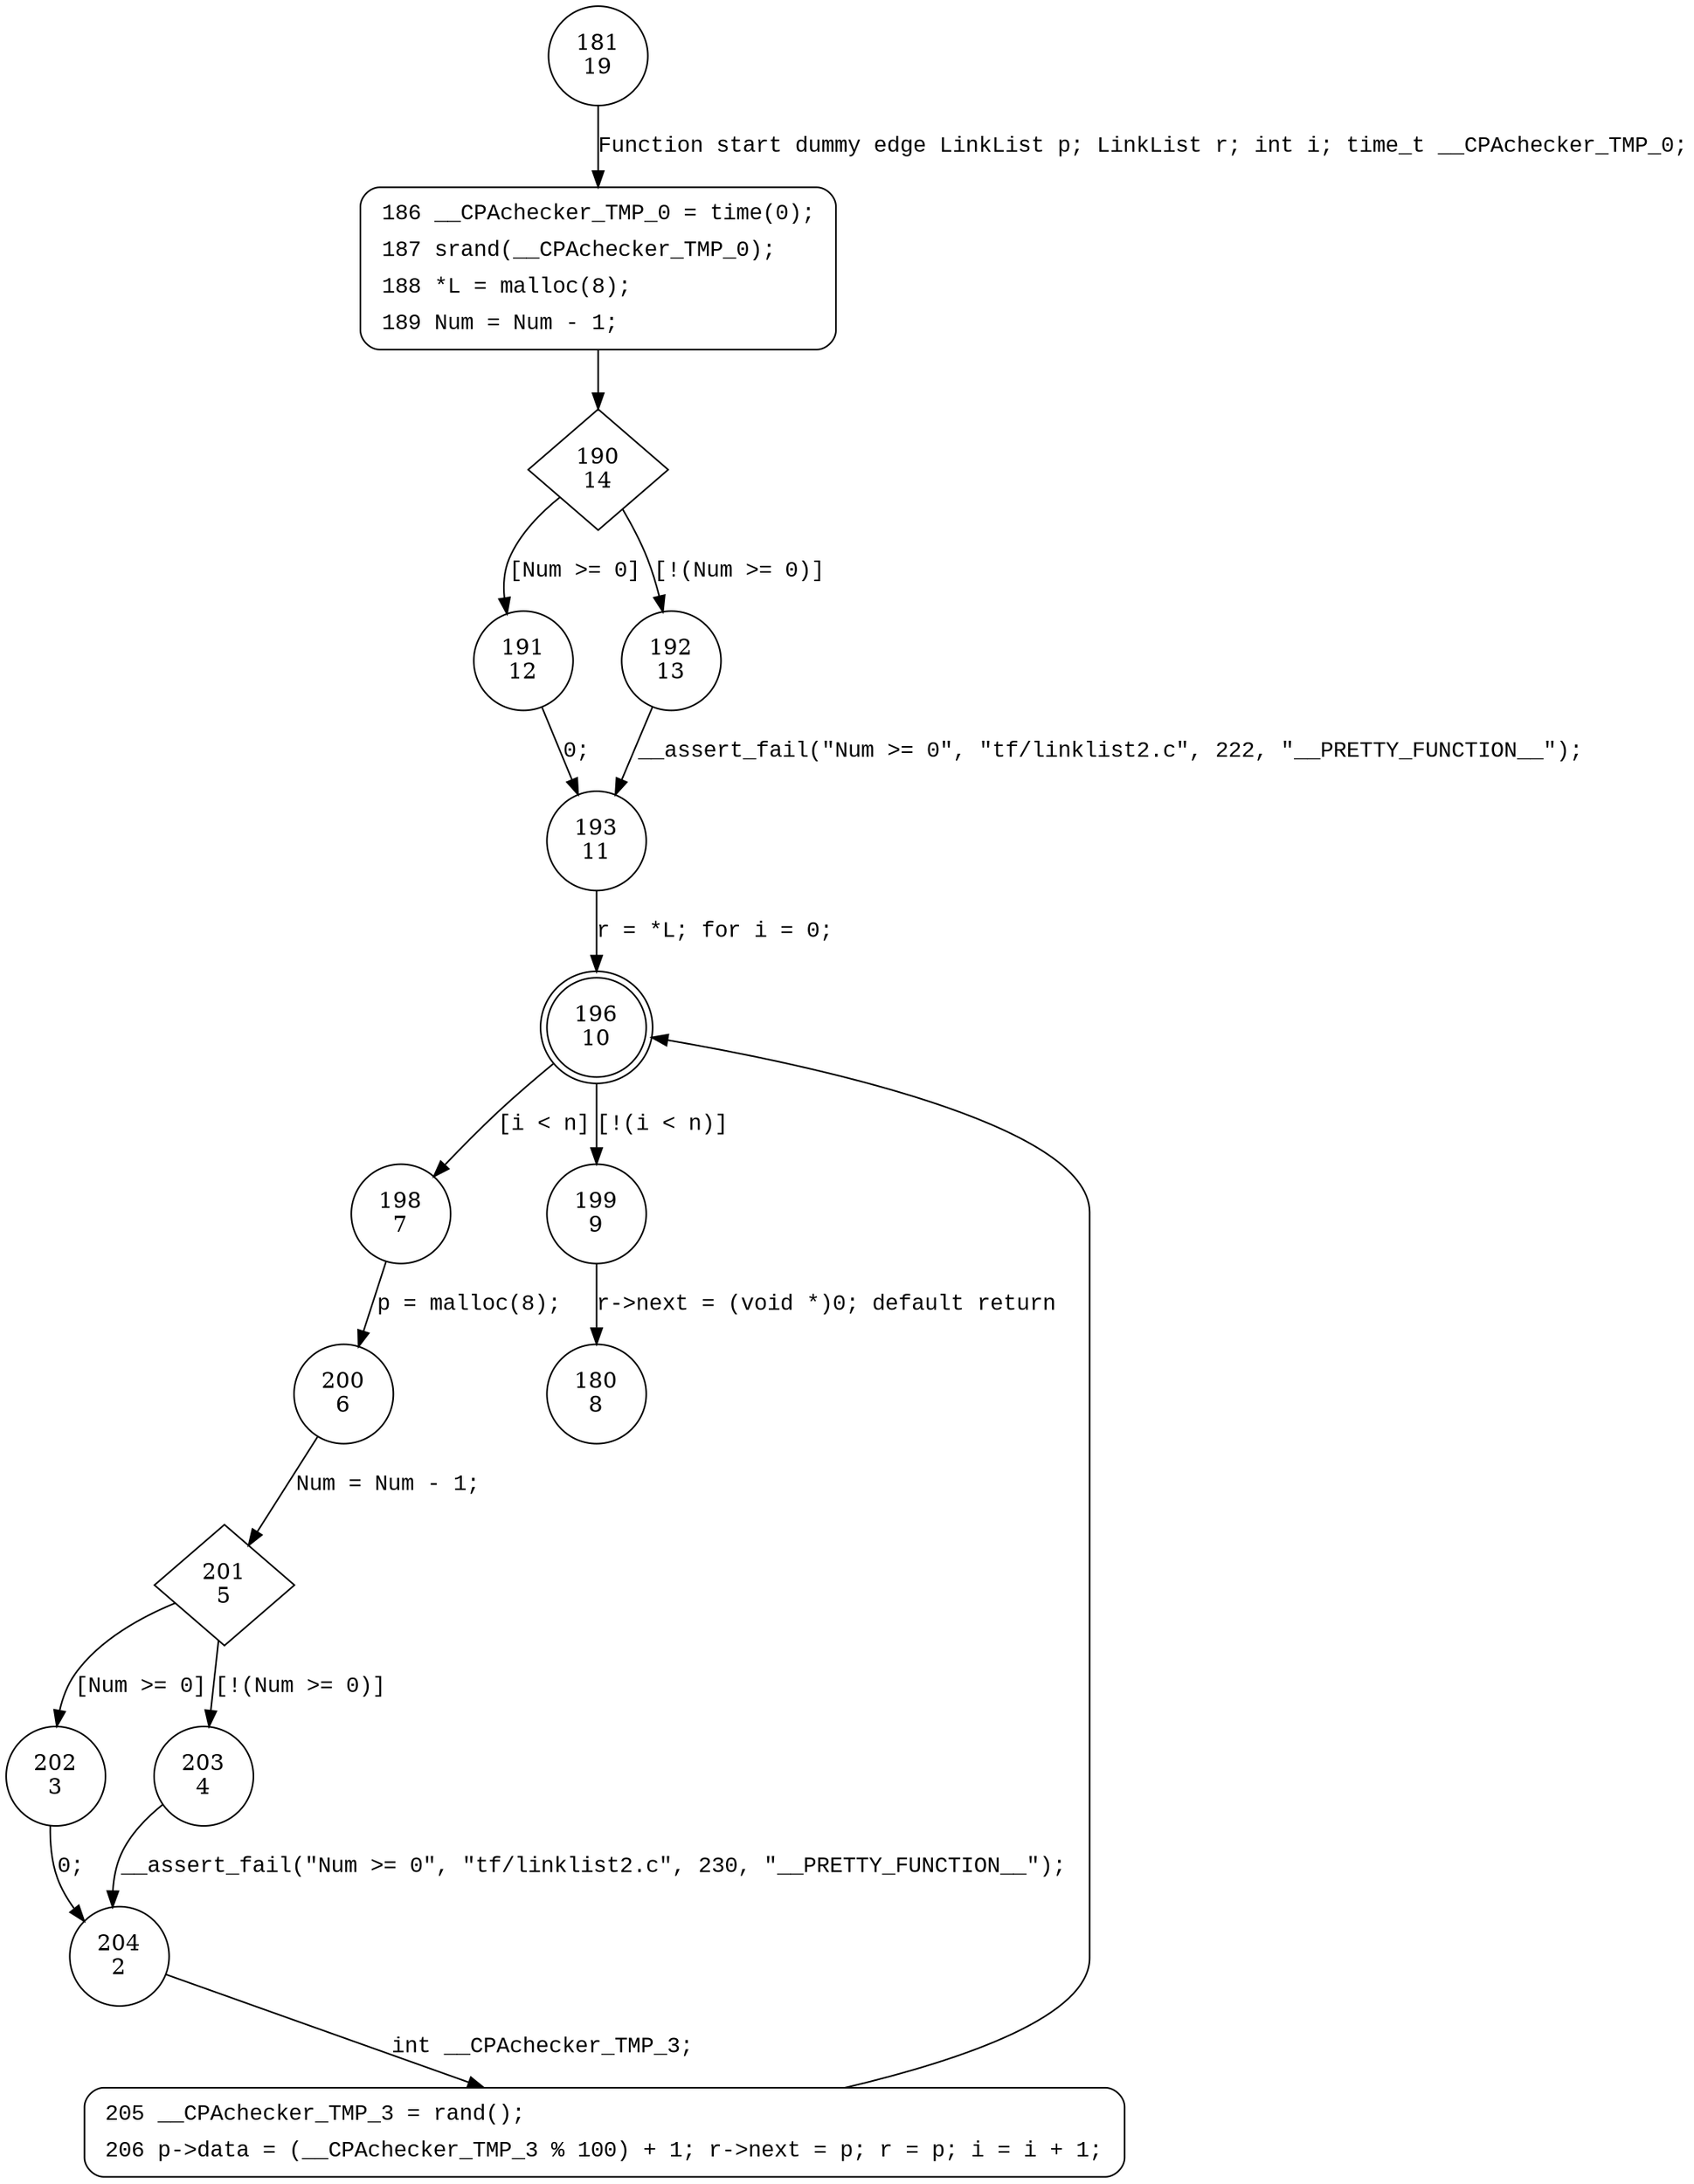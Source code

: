 digraph CreateListTail {
181 [shape="circle" label="181\n19"]
186 [shape="circle" label="186\n18"]
190 [shape="diamond" label="190\n14"]
191 [shape="circle" label="191\n12"]
192 [shape="circle" label="192\n13"]
193 [shape="circle" label="193\n11"]
196 [shape="doublecircle" label="196\n10"]
198 [shape="circle" label="198\n7"]
199 [shape="circle" label="199\n9"]
200 [shape="circle" label="200\n6"]
201 [shape="diamond" label="201\n5"]
202 [shape="circle" label="202\n3"]
203 [shape="circle" label="203\n4"]
204 [shape="circle" label="204\n2"]
205 [shape="circle" label="205\n1"]
180 [shape="circle" label="180\n8"]
186 [style="filled,bold" penwidth="1" fillcolor="white" fontname="Courier New" shape="Mrecord" label=<<table border="0" cellborder="0" cellpadding="3" bgcolor="white"><tr><td align="right">186</td><td align="left">__CPAchecker_TMP_0 = time(0);</td></tr><tr><td align="right">187</td><td align="left">srand(__CPAchecker_TMP_0);</td></tr><tr><td align="right">188</td><td align="left">*L = malloc(8);</td></tr><tr><td align="right">189</td><td align="left">Num = Num - 1;</td></tr></table>>]
186 -> 190[label=""]
205 [style="filled,bold" penwidth="1" fillcolor="white" fontname="Courier New" shape="Mrecord" label=<<table border="0" cellborder="0" cellpadding="3" bgcolor="white"><tr><td align="right">205</td><td align="left">__CPAchecker_TMP_3 = rand();</td></tr><tr><td align="right">206</td><td align="left">p-&gt;data = (__CPAchecker_TMP_3 % 100) + 1; r-&gt;next = p; r = p; i = i + 1;</td></tr></table>>]
205 -> 196[label=""]
181 -> 186 [label="Function start dummy edge LinkList p; LinkList r; int i; time_t __CPAchecker_TMP_0;" fontname="Courier New"]
190 -> 191 [label="[Num >= 0]" fontname="Courier New"]
190 -> 192 [label="[!(Num >= 0)]" fontname="Courier New"]
193 -> 196 [label="r = *L; for i = 0;" fontname="Courier New"]
196 -> 198 [label="[i < n]" fontname="Courier New"]
196 -> 199 [label="[!(i < n)]" fontname="Courier New"]
198 -> 200 [label="p = malloc(8);" fontname="Courier New"]
201 -> 202 [label="[Num >= 0]" fontname="Courier New"]
201 -> 203 [label="[!(Num >= 0)]" fontname="Courier New"]
204 -> 205 [label="int __CPAchecker_TMP_3;" fontname="Courier New"]
202 -> 204 [label="0;" fontname="Courier New"]
192 -> 193 [label="__assert_fail(\"Num >= 0\", \"tf/linklist2.c\", 222, \"__PRETTY_FUNCTION__\");" fontname="Courier New"]
199 -> 180 [label="r->next = (void *)0; default return" fontname="Courier New"]
200 -> 201 [label="Num = Num - 1;" fontname="Courier New"]
203 -> 204 [label="__assert_fail(\"Num >= 0\", \"tf/linklist2.c\", 230, \"__PRETTY_FUNCTION__\");" fontname="Courier New"]
191 -> 193 [label="0;" fontname="Courier New"]
}